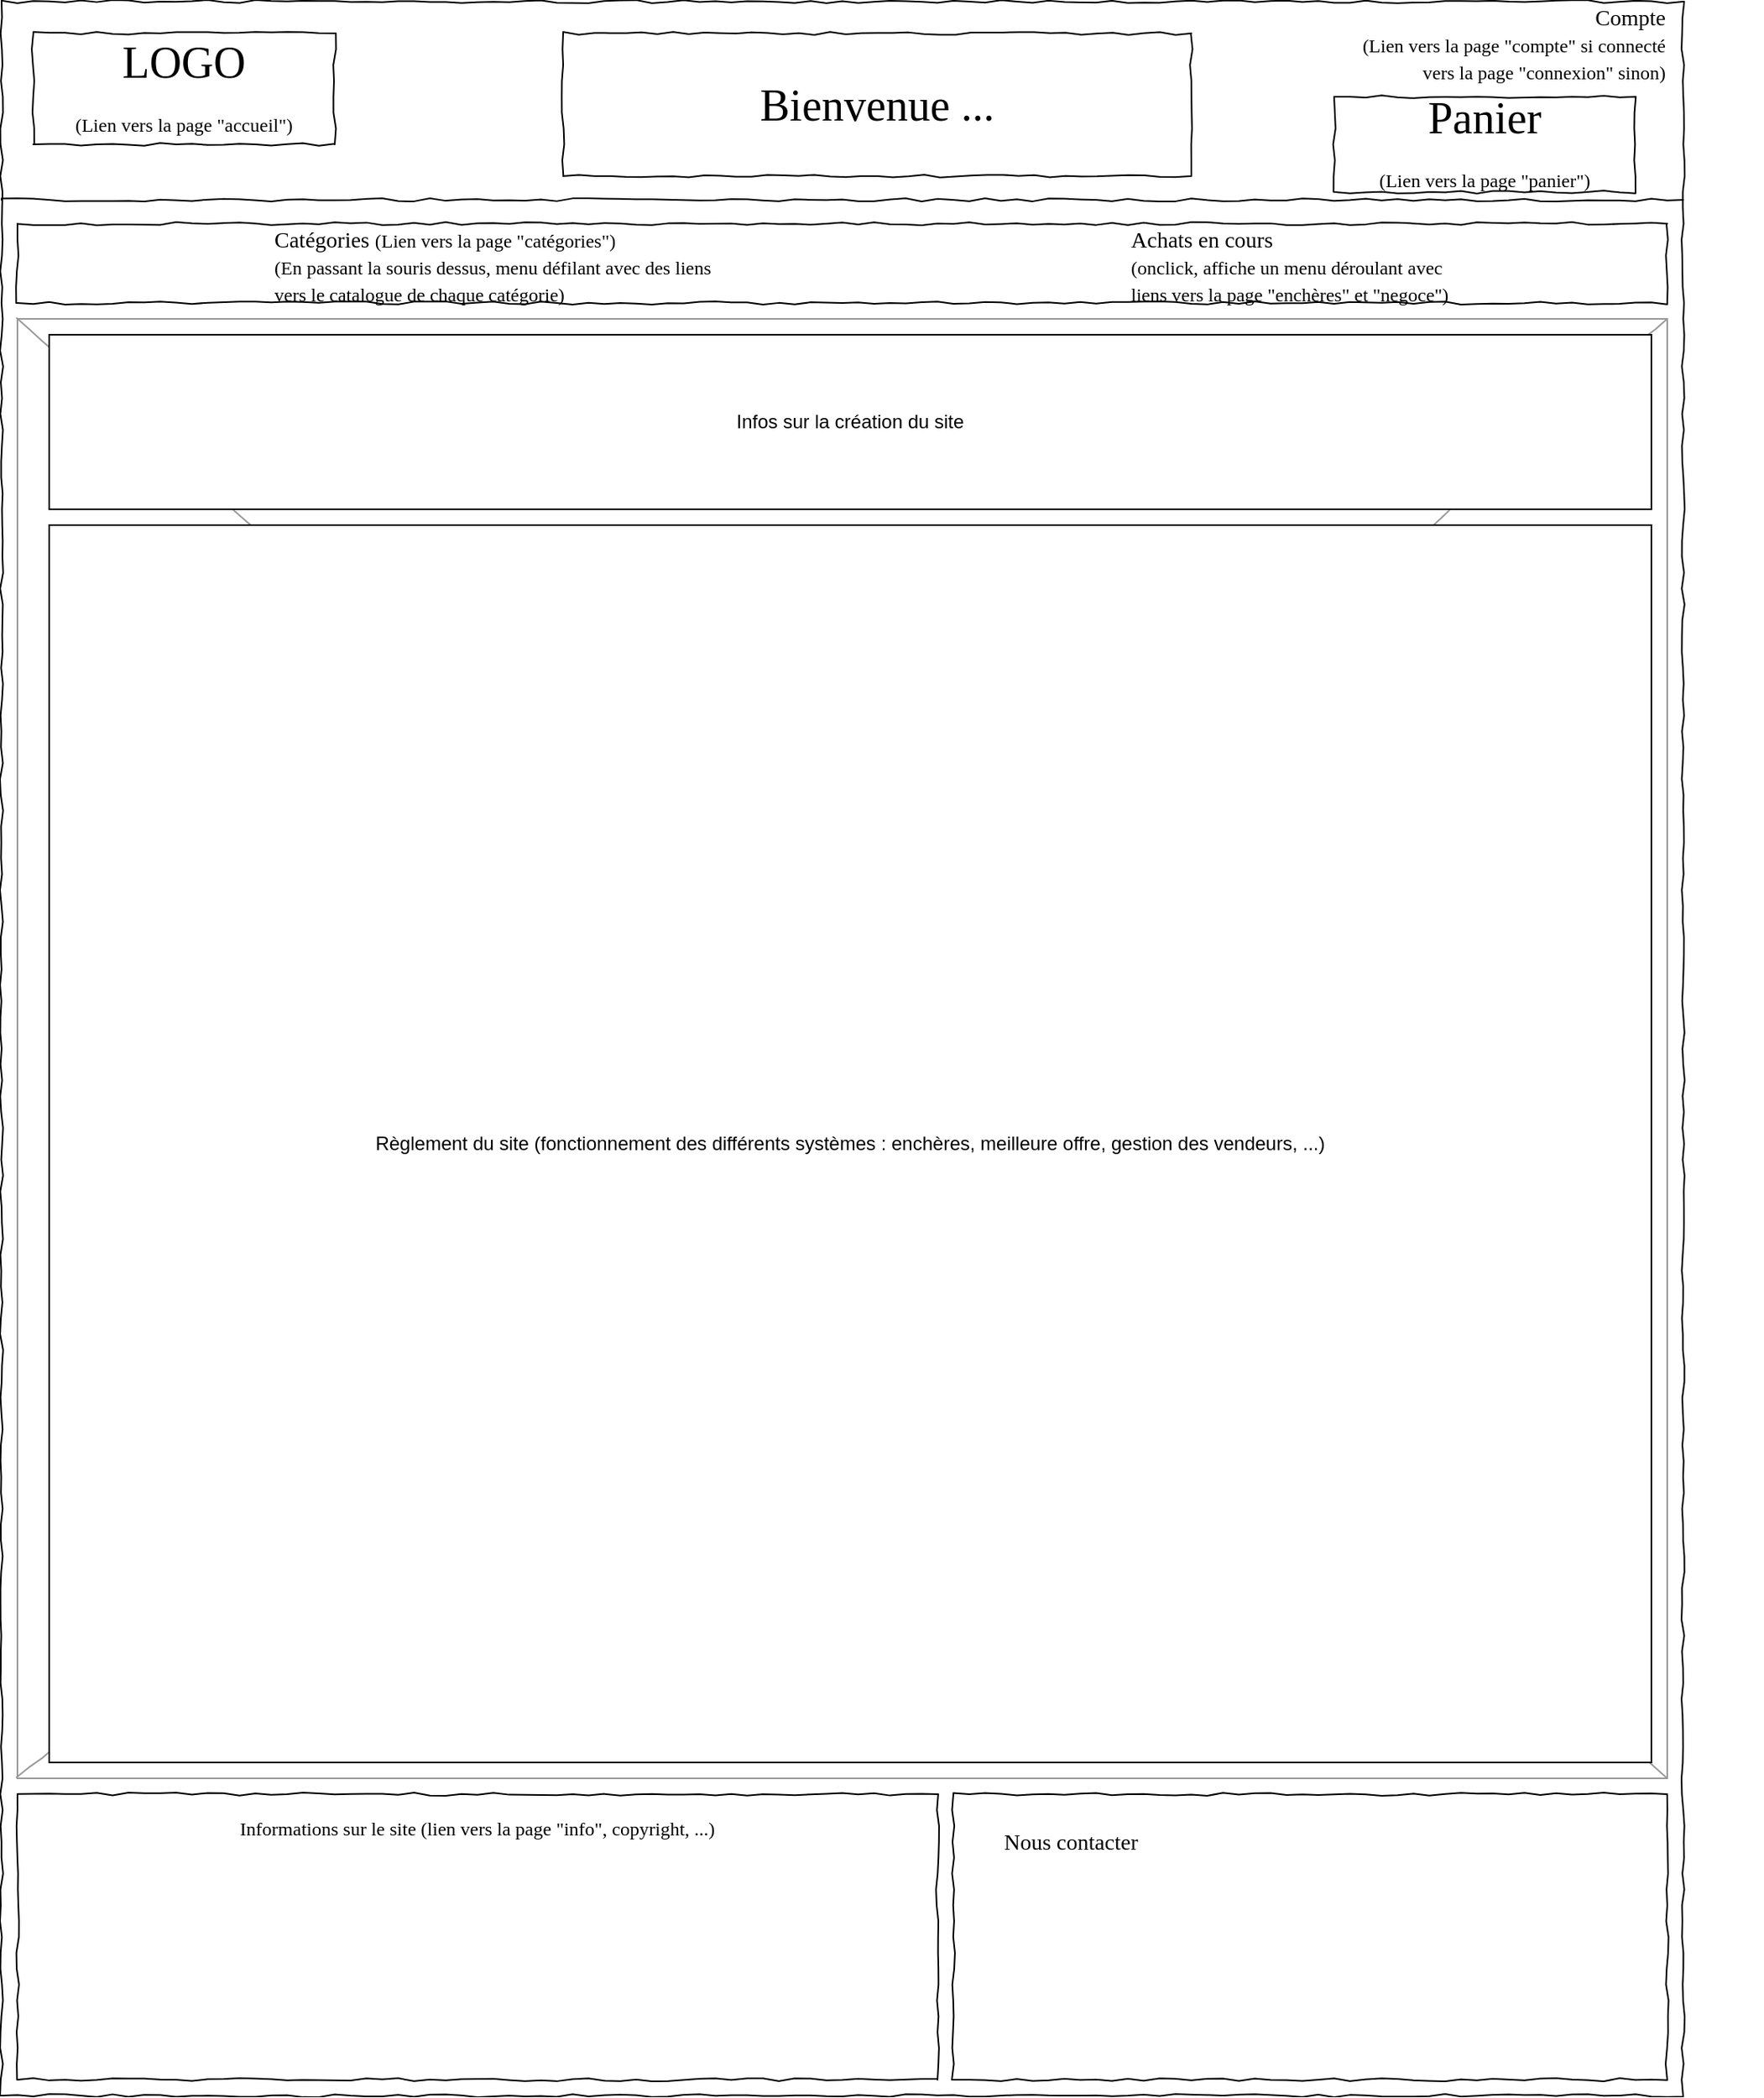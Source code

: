 <mxfile version="12.9.12" type="device"><diagram name="Page-1" id="03018318-947c-dd8e-b7a3-06fadd420f32"><mxGraphModel dx="1422" dy="766" grid="1" gridSize="10" guides="1" tooltips="1" connect="1" arrows="1" fold="1" page="1" pageScale="1" pageWidth="1150" pageHeight="1400" background="#ffffff" math="0" shadow="0"><root><mxCell id="0"/><mxCell id="1" parent="0"/><mxCell id="677b7b8949515195-1" value="&#10;&#10;&lt;!--StartFragment--&gt;&lt;span style=&quot;font-family: Whitney, &amp;quot;Helvetica Neue&amp;quot;, Helvetica, Arial, sans-serif; font-size: 16px; font-style: normal; font-variant-ligatures: normal; font-variant-caps: normal; font-weight: 400; letter-spacing: normal; orphans: 2; text-align: start; text-indent: 0px; text-transform: none; widows: 2; word-spacing: 0px; -webkit-text-stroke-width: 0px; text-decoration-style: initial; text-decoration-color: initial; float: none; display: inline !important;&quot;&gt;Pere-Siffleur&lt;/span&gt;&lt;!--EndFragment--&gt;&#10;&#10;" style="whiteSpace=wrap;html=1;rounded=0;shadow=0;labelBackgroundColor=none;strokeColor=#000000;strokeWidth=1;fillColor=none;fontFamily=Verdana;fontSize=12;fontColor=#000000;align=center;comic=1;" parent="1" vertex="1"><mxGeometry x="20" y="20" width="1060" height="1320" as="geometry"/></mxCell><mxCell id="677b7b8949515195-2" value="LOGO&lt;br style=&quot;font-size: 12px&quot;&gt;&lt;span style=&quot;font-size: 12px&quot;&gt;(Lien vers la page &quot;accueil&quot;)&lt;/span&gt;" style="whiteSpace=wrap;html=1;rounded=0;shadow=0;labelBackgroundColor=none;strokeWidth=1;fontFamily=Verdana;fontSize=28;align=center;comic=1;" parent="1" vertex="1"><mxGeometry x="40" y="40" width="190" height="70" as="geometry"/></mxCell><mxCell id="677b7b8949515195-7" value="Compte&lt;br style=&quot;font-size: 12px&quot;&gt;&lt;span style=&quot;font-size: 12px&quot;&gt;(Lien vers la page &quot;compte&quot; si connecté&lt;br&gt;vers la page &quot;connexion&quot; sinon)&lt;br&gt;&lt;/span&gt;" style="text;html=1;points=[];align=right;verticalAlign=middle;spacingTop=-4;fontSize=14;fontFamily=Verdana;labelPosition=left;verticalLabelPosition=middle;" parent="1" vertex="1"><mxGeometry x="1070" y="40" width="60" height="20" as="geometry"/></mxCell><mxCell id="677b7b8949515195-9" value="" style="line;strokeWidth=1;html=1;rounded=0;shadow=0;labelBackgroundColor=none;fillColor=none;fontFamily=Verdana;fontSize=14;fontColor=#000000;align=center;comic=1;" parent="1" vertex="1"><mxGeometry x="20" y="140" width="1060" height="10" as="geometry"/></mxCell><mxCell id="677b7b8949515195-10" value="" style="whiteSpace=wrap;html=1;rounded=0;shadow=0;labelBackgroundColor=none;strokeWidth=1;fillColor=none;fontFamily=Verdana;fontSize=12;align=center;comic=1;" parent="1" vertex="1"><mxGeometry x="30" y="160" width="1040" height="50" as="geometry"/></mxCell><mxCell id="677b7b8949515195-11" value="Catégories&amp;nbsp;&lt;span style=&quot;font-size: 12px&quot;&gt;(Lien vers la page &quot;catégories&quot;)&lt;br&gt;(En passant la souris dessus, menu défilant avec des liens&amp;nbsp;&lt;br&gt;vers le catalogue de chaque catégorie)&lt;/span&gt;" style="text;html=1;points=[];align=left;verticalAlign=top;spacingTop=-4;fontSize=14;fontFamily=Verdana" parent="1" vertex="1"><mxGeometry x="190" y="160" width="60" height="20" as="geometry"/></mxCell><mxCell id="677b7b8949515195-12" value="Achats en cours&lt;br style=&quot;font-size: 12px&quot;&gt;&lt;span style=&quot;font-size: 12px&quot;&gt;(onclick, affiche un menu déroulant avec&lt;br&gt;liens vers la page &quot;enchères&quot; et &quot;negoce&quot;)&lt;/span&gt;" style="text;html=1;points=[];align=left;verticalAlign=top;spacingTop=-4;fontSize=14;fontFamily=Verdana" parent="1" vertex="1"><mxGeometry x="730" y="160" width="60" height="20" as="geometry"/></mxCell><mxCell id="677b7b8949515195-15" value="&lt;div style=&quot;text-align: justify&quot;&gt;Informations sur le site (lien vers la page &quot;info&quot;, copyright, ...)&lt;br&gt;&lt;/div&gt;" style="whiteSpace=wrap;html=1;rounded=0;shadow=0;labelBackgroundColor=none;strokeWidth=1;fillColor=none;fontFamily=Verdana;fontSize=12;align=center;verticalAlign=top;spacing=10;comic=1;" parent="1" vertex="1"><mxGeometry x="30" y="1150" width="580" height="180" as="geometry"/></mxCell><mxCell id="677b7b8949515195-16" value="" style="verticalLabelPosition=bottom;shadow=0;dashed=0;align=center;html=1;verticalAlign=top;strokeWidth=1;shape=mxgraph.mockup.graphics.simpleIcon;strokeColor=#999999;rounded=0;labelBackgroundColor=none;fontFamily=Verdana;fontSize=14;fontColor=#000000;comic=1;" parent="1" vertex="1"><mxGeometry x="30" y="220" width="1040" height="920" as="geometry"/></mxCell><mxCell id="677b7b8949515195-26" value="" style="whiteSpace=wrap;html=1;rounded=0;shadow=0;labelBackgroundColor=none;strokeWidth=1;fillColor=none;fontFamily=Verdana;fontSize=12;align=center;comic=1;" parent="1" vertex="1"><mxGeometry x="620" y="1150" width="450" height="180" as="geometry"/></mxCell><mxCell id="677b7b8949515195-42" value="Nous contacter" style="text;html=1;points=[];align=left;verticalAlign=top;spacingTop=-4;fontSize=14;fontFamily=Verdana" parent="1" vertex="1"><mxGeometry x="650" y="1170" width="170" height="20" as="geometry"/></mxCell><mxCell id="Vz2qVGnKAH75r2qcj9Pt-2" value="Panier&lt;br style=&quot;font-size: 12px&quot;&gt;&lt;span style=&quot;font-size: 12px&quot;&gt;(Lien vers la page &quot;panier&quot;)&lt;/span&gt;" style="whiteSpace=wrap;html=1;rounded=0;shadow=0;labelBackgroundColor=none;strokeWidth=1;fontFamily=Verdana;fontSize=28;align=center;comic=1;" parent="1" vertex="1"><mxGeometry x="860" y="80" width="190" height="60" as="geometry"/></mxCell><mxCell id="Vz2qVGnKAH75r2qcj9Pt-3" value="Bienvenue ..." style="whiteSpace=wrap;html=1;rounded=0;shadow=0;labelBackgroundColor=none;strokeWidth=1;fontFamily=Verdana;fontSize=28;align=center;comic=1;" parent="1" vertex="1"><mxGeometry x="374" y="40" width="396" height="90" as="geometry"/></mxCell><mxCell id="XFakcHT0AiiZS1c_6F1j-10" value="Infos sur la création du site" style="rounded=0;whiteSpace=wrap;html=1;" parent="1" vertex="1"><mxGeometry x="50" y="230" width="1010" height="110" as="geometry"/></mxCell><mxCell id="XFakcHT0AiiZS1c_6F1j-11" value="Règlement du site (fonctionnement des différents systèmes : enchères, meilleure offre, gestion des vendeurs, ...)" style="rounded=0;whiteSpace=wrap;html=1;" parent="1" vertex="1"><mxGeometry x="50" y="350" width="1010" height="780" as="geometry"/></mxCell></root></mxGraphModel></diagram></mxfile>